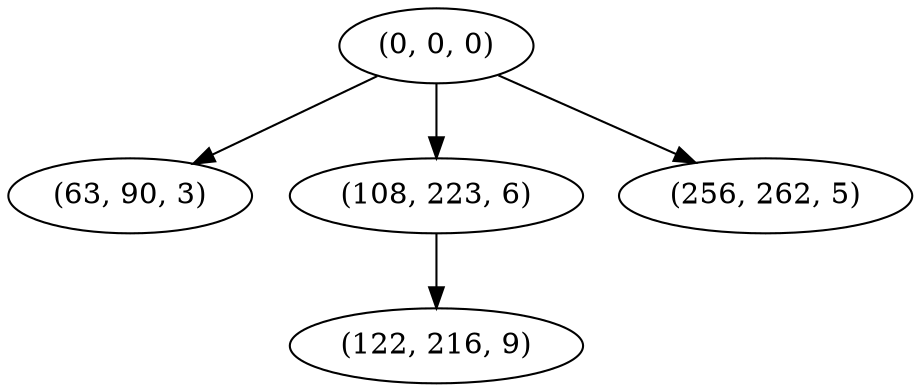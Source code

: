 digraph tree {
    "(0, 0, 0)";
    "(63, 90, 3)";
    "(108, 223, 6)";
    "(122, 216, 9)";
    "(256, 262, 5)";
    "(0, 0, 0)" -> "(63, 90, 3)";
    "(0, 0, 0)" -> "(108, 223, 6)";
    "(0, 0, 0)" -> "(256, 262, 5)";
    "(108, 223, 6)" -> "(122, 216, 9)";
}
